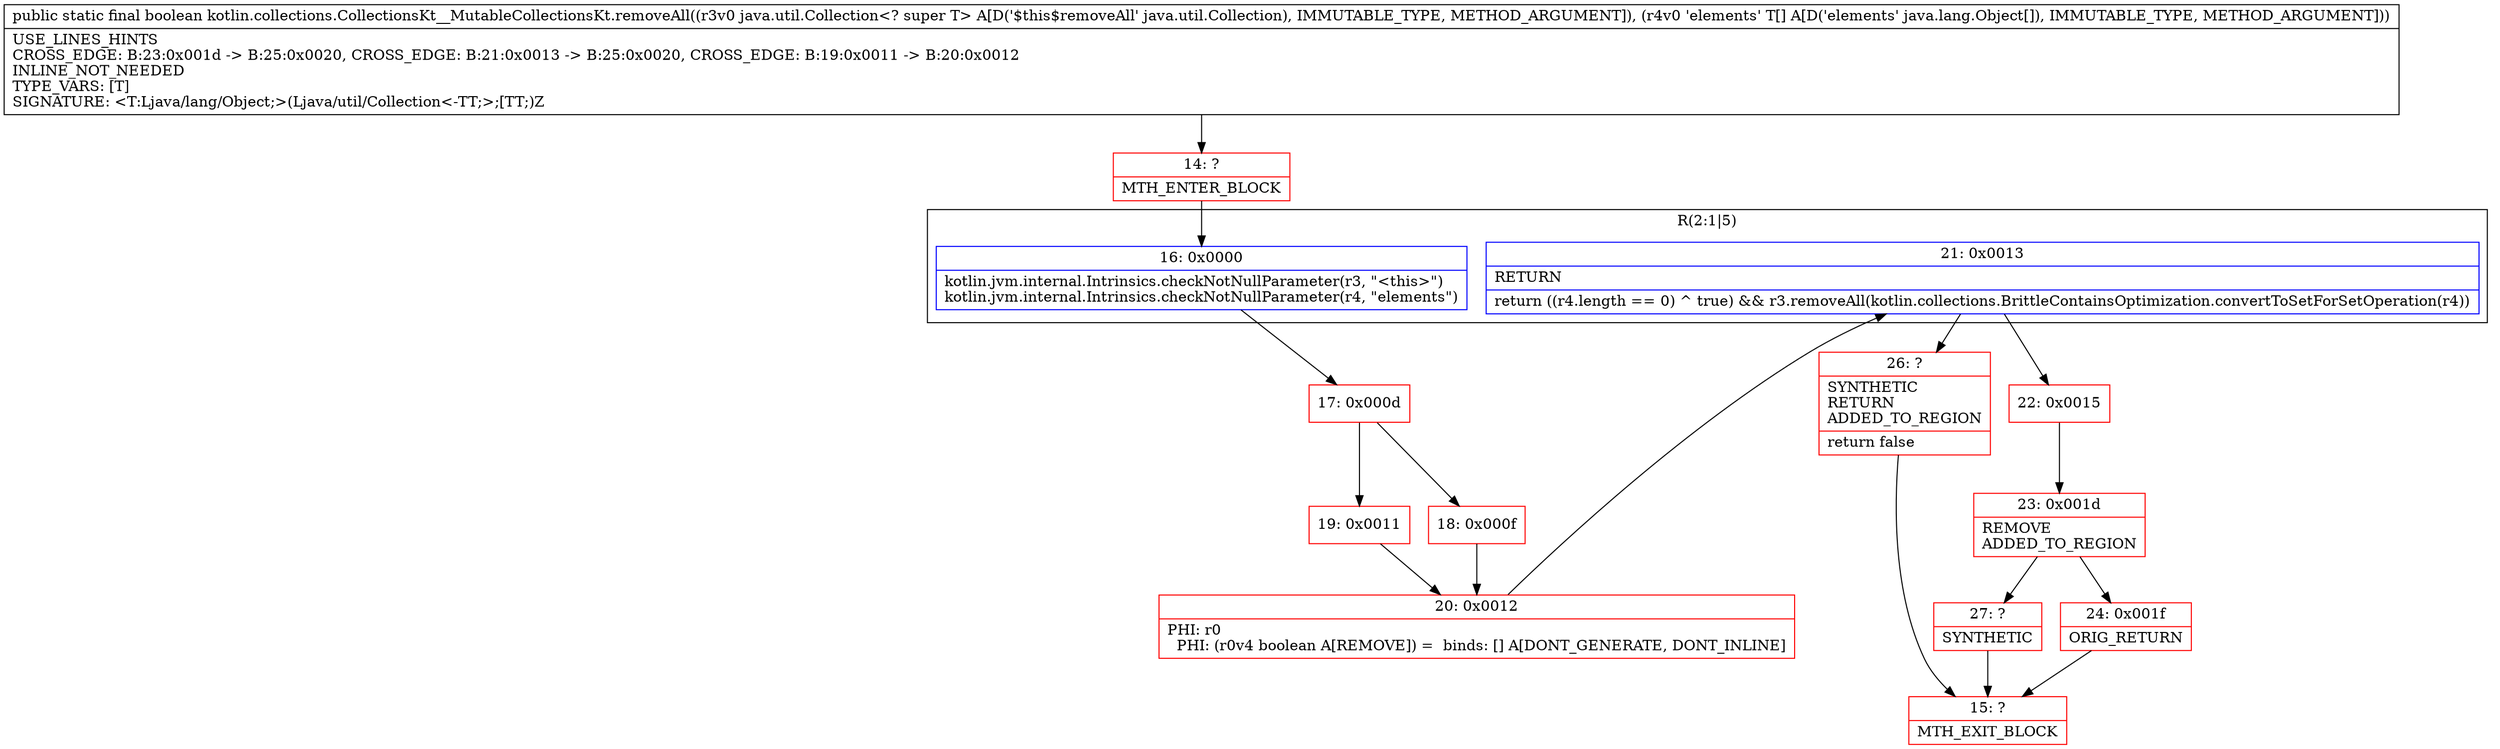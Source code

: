 digraph "CFG forkotlin.collections.CollectionsKt__MutableCollectionsKt.removeAll(Ljava\/util\/Collection;[Ljava\/lang\/Object;)Z" {
subgraph cluster_Region_311432534 {
label = "R(2:1|5)";
node [shape=record,color=blue];
Node_16 [shape=record,label="{16\:\ 0x0000|kotlin.jvm.internal.Intrinsics.checkNotNullParameter(r3, \"\<this\>\")\lkotlin.jvm.internal.Intrinsics.checkNotNullParameter(r4, \"elements\")\l}"];
Node_21 [shape=record,label="{21\:\ 0x0013|RETURN\l|return ((r4.length == 0) ^ true) && r3.removeAll(kotlin.collections.BrittleContainsOptimization.convertToSetForSetOperation(r4))\l}"];
}
Node_14 [shape=record,color=red,label="{14\:\ ?|MTH_ENTER_BLOCK\l}"];
Node_17 [shape=record,color=red,label="{17\:\ 0x000d}"];
Node_18 [shape=record,color=red,label="{18\:\ 0x000f}"];
Node_20 [shape=record,color=red,label="{20\:\ 0x0012|PHI: r0 \l  PHI: (r0v4 boolean A[REMOVE]) =  binds: [] A[DONT_GENERATE, DONT_INLINE]\l}"];
Node_22 [shape=record,color=red,label="{22\:\ 0x0015}"];
Node_23 [shape=record,color=red,label="{23\:\ 0x001d|REMOVE\lADDED_TO_REGION\l}"];
Node_24 [shape=record,color=red,label="{24\:\ 0x001f|ORIG_RETURN\l}"];
Node_15 [shape=record,color=red,label="{15\:\ ?|MTH_EXIT_BLOCK\l}"];
Node_27 [shape=record,color=red,label="{27\:\ ?|SYNTHETIC\l}"];
Node_26 [shape=record,color=red,label="{26\:\ ?|SYNTHETIC\lRETURN\lADDED_TO_REGION\l|return false\l}"];
Node_19 [shape=record,color=red,label="{19\:\ 0x0011}"];
MethodNode[shape=record,label="{public static final boolean kotlin.collections.CollectionsKt__MutableCollectionsKt.removeAll((r3v0 java.util.Collection\<? super T\> A[D('$this$removeAll' java.util.Collection), IMMUTABLE_TYPE, METHOD_ARGUMENT]), (r4v0 'elements' T[] A[D('elements' java.lang.Object[]), IMMUTABLE_TYPE, METHOD_ARGUMENT]))  | USE_LINES_HINTS\lCROSS_EDGE: B:23:0x001d \-\> B:25:0x0020, CROSS_EDGE: B:21:0x0013 \-\> B:25:0x0020, CROSS_EDGE: B:19:0x0011 \-\> B:20:0x0012\lINLINE_NOT_NEEDED\lTYPE_VARS: [T]\lSIGNATURE: \<T:Ljava\/lang\/Object;\>(Ljava\/util\/Collection\<\-TT;\>;[TT;)Z\l}"];
MethodNode -> Node_14;Node_16 -> Node_17;
Node_21 -> Node_22;
Node_21 -> Node_26;
Node_14 -> Node_16;
Node_17 -> Node_18;
Node_17 -> Node_19;
Node_18 -> Node_20;
Node_20 -> Node_21;
Node_22 -> Node_23;
Node_23 -> Node_24;
Node_23 -> Node_27;
Node_24 -> Node_15;
Node_27 -> Node_15;
Node_26 -> Node_15;
Node_19 -> Node_20;
}

